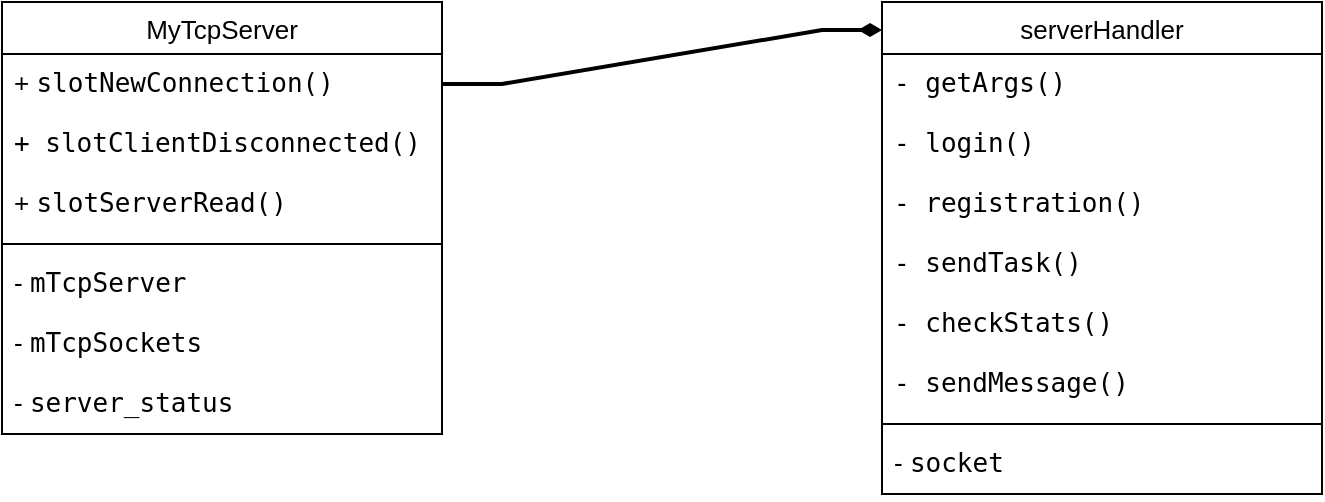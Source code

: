 <mxfile version="21.0.10" type="device"><diagram id="R2lEEEUBdFMjLlhIrx00" name="Page-1"><mxGraphModel dx="1434" dy="723" grid="1" gridSize="10" guides="1" tooltips="1" connect="1" arrows="1" fold="1" page="1" pageScale="1" pageWidth="850" pageHeight="1100" math="0" shadow="0" extFonts="Permanent Marker^https://fonts.googleapis.com/css?family=Permanent+Marker"><root><mxCell id="0"/><mxCell id="1" parent="0"/><mxCell id="iJbAMAgASp_CZlgE8-lU-3" value="MyTcpServer" style="swimlane;fontStyle=0;childLayout=stackLayout;horizontal=1;startSize=26;horizontalStack=0;resizeParent=1;resizeParentMax=0;resizeLast=0;collapsible=1;marginBottom=0;align=center;fontSize=13;fontFamily=Helvetica;" vertex="1" parent="1"><mxGeometry x="40" y="40" width="220" height="216" as="geometry"/></mxCell><mxCell id="iJbAMAgASp_CZlgE8-lU-4" value="+ &lt;code class=&quot;!whitespace-pre hljs language-scss&quot; style=&quot;font-size: 13px;&quot;&gt;slotNewConnection()&lt;/code&gt;" style="text;strokeColor=none;fillColor=none;spacingLeft=4;spacingRight=4;overflow=hidden;rotatable=0;points=[[0,0.5],[1,0.5]];portConstraint=eastwest;fontSize=13;whiteSpace=wrap;html=1;fontFamily=Helvetica;" vertex="1" parent="iJbAMAgASp_CZlgE8-lU-3"><mxGeometry y="26" width="220" height="30" as="geometry"/></mxCell><mxCell id="iJbAMAgASp_CZlgE8-lU-5" value="&lt;code style=&quot;font-size: 13px;&quot;&gt;+ &lt;/code&gt;&lt;code class=&quot;!whitespace-pre hljs language-scss&quot; style=&quot;font-size: 13px;&quot;&gt;slotClientDisconnected()&lt;/code&gt;" style="text;strokeColor=none;fillColor=none;spacingLeft=4;spacingRight=4;overflow=hidden;rotatable=0;points=[[0,0.5],[1,0.5]];portConstraint=eastwest;fontSize=13;whiteSpace=wrap;html=1;fontFamily=Helvetica;" vertex="1" parent="iJbAMAgASp_CZlgE8-lU-3"><mxGeometry y="56" width="220" height="30" as="geometry"/></mxCell><mxCell id="iJbAMAgASp_CZlgE8-lU-6" value="+ &lt;code class=&quot;!whitespace-pre hljs language-scss&quot; style=&quot;font-size: 13px;&quot;&gt;slotServerRead()&lt;/code&gt;" style="text;strokeColor=none;fillColor=none;spacingLeft=4;spacingRight=4;overflow=hidden;rotatable=0;points=[[0,0.5],[1,0.5]];portConstraint=eastwest;fontSize=13;whiteSpace=wrap;html=1;fontFamily=Helvetica;" vertex="1" parent="iJbAMAgASp_CZlgE8-lU-3"><mxGeometry y="86" width="220" height="30" as="geometry"/></mxCell><mxCell id="iJbAMAgASp_CZlgE8-lU-11" value="" style="line;strokeWidth=1;rotatable=0;dashed=0;labelPosition=right;align=left;verticalAlign=middle;spacingTop=0;spacingLeft=6;points=[];portConstraint=eastwest;fontFamily=Helvetica;fontSize=13;" vertex="1" parent="iJbAMAgASp_CZlgE8-lU-3"><mxGeometry y="116" width="220" height="10" as="geometry"/></mxCell><mxCell id="iJbAMAgASp_CZlgE8-lU-12" value="- &lt;code class=&quot;!whitespace-pre hljs language-scss&quot; style=&quot;font-size: 13px;&quot;&gt;mTcpServer&lt;/code&gt;" style="text;strokeColor=none;fillColor=none;spacingLeft=4;spacingRight=4;overflow=hidden;rotatable=0;points=[[0,0.5],[1,0.5]];portConstraint=eastwest;fontSize=13;whiteSpace=wrap;html=1;fontFamily=Helvetica;" vertex="1" parent="iJbAMAgASp_CZlgE8-lU-3"><mxGeometry y="126" width="220" height="30" as="geometry"/></mxCell><mxCell id="iJbAMAgASp_CZlgE8-lU-13" value="- &lt;code class=&quot;!whitespace-pre hljs language-scss&quot; style=&quot;font-size: 13px;&quot;&gt;mTcpSockets&lt;/code&gt;" style="text;strokeColor=none;fillColor=none;spacingLeft=4;spacingRight=4;overflow=hidden;rotatable=0;points=[[0,0.5],[1,0.5]];portConstraint=eastwest;fontSize=13;whiteSpace=wrap;html=1;fontFamily=Helvetica;" vertex="1" parent="iJbAMAgASp_CZlgE8-lU-3"><mxGeometry y="156" width="220" height="30" as="geometry"/></mxCell><mxCell id="iJbAMAgASp_CZlgE8-lU-14" value="- &lt;code style=&quot;font-size: 13px;&quot;&gt;server_status&lt;/code&gt;" style="text;strokeColor=none;fillColor=none;spacingLeft=4;spacingRight=4;overflow=hidden;rotatable=0;points=[[0,0.5],[1,0.5]];portConstraint=eastwest;fontSize=13;whiteSpace=wrap;html=1;fontFamily=Helvetica;" vertex="1" parent="iJbAMAgASp_CZlgE8-lU-3"><mxGeometry y="186" width="220" height="30" as="geometry"/></mxCell><mxCell id="iJbAMAgASp_CZlgE8-lU-15" value="serverHandler" style="swimlane;fontStyle=0;childLayout=stackLayout;horizontal=1;startSize=26;horizontalStack=0;resizeParent=1;resizeParentMax=0;resizeLast=0;collapsible=1;marginBottom=0;align=center;fontSize=13;fontFamily=Helvetica;" vertex="1" parent="1"><mxGeometry x="480" y="40" width="220" height="246" as="geometry"/></mxCell><mxCell id="iJbAMAgASp_CZlgE8-lU-23" value="&lt;font face=&quot;Verdana&quot;&gt;&lt;code&gt;- getArgs()&lt;br&gt;&lt;/code&gt;&lt;/font&gt;" style="text;strokeColor=none;fillColor=none;spacingLeft=4;spacingRight=4;overflow=hidden;rotatable=0;points=[[0,0.5],[1,0.5]];portConstraint=eastwest;fontSize=13;whiteSpace=wrap;html=1;fontFamily=Helvetica;" vertex="1" parent="iJbAMAgASp_CZlgE8-lU-15"><mxGeometry y="26" width="220" height="30" as="geometry"/></mxCell><mxCell id="iJbAMAgASp_CZlgE8-lU-17" value="&lt;font face=&quot;Verdana&quot;&gt;&lt;code&gt;- login()&lt;br&gt;&lt;/code&gt;&lt;/font&gt;" style="text;strokeColor=none;fillColor=none;spacingLeft=4;spacingRight=4;overflow=hidden;rotatable=0;points=[[0,0.5],[1,0.5]];portConstraint=eastwest;fontSize=13;whiteSpace=wrap;html=1;fontFamily=Helvetica;" vertex="1" parent="iJbAMAgASp_CZlgE8-lU-15"><mxGeometry y="56" width="220" height="30" as="geometry"/></mxCell><mxCell id="iJbAMAgASp_CZlgE8-lU-24" value="&lt;font face=&quot;Verdana&quot;&gt;&lt;code&gt;- registration()&lt;br&gt;&lt;/code&gt;&lt;/font&gt;" style="text;strokeColor=none;fillColor=none;spacingLeft=4;spacingRight=4;overflow=hidden;rotatable=0;points=[[0,0.5],[1,0.5]];portConstraint=eastwest;fontSize=13;whiteSpace=wrap;html=1;fontFamily=Helvetica;" vertex="1" parent="iJbAMAgASp_CZlgE8-lU-15"><mxGeometry y="86" width="220" height="30" as="geometry"/></mxCell><mxCell id="iJbAMAgASp_CZlgE8-lU-25" value="&lt;font face=&quot;Verdana&quot;&gt;&lt;code&gt;- sendTask()&lt;br&gt;&lt;/code&gt;&lt;/font&gt;" style="text;strokeColor=none;fillColor=none;spacingLeft=4;spacingRight=4;overflow=hidden;rotatable=0;points=[[0,0.5],[1,0.5]];portConstraint=eastwest;fontSize=13;whiteSpace=wrap;html=1;fontFamily=Helvetica;" vertex="1" parent="iJbAMAgASp_CZlgE8-lU-15"><mxGeometry y="116" width="220" height="30" as="geometry"/></mxCell><mxCell id="iJbAMAgASp_CZlgE8-lU-26" value="&lt;font face=&quot;Verdana&quot;&gt;&lt;code&gt;- checkStats()&lt;br&gt;&lt;/code&gt;&lt;/font&gt;" style="text;strokeColor=none;fillColor=none;spacingLeft=4;spacingRight=4;overflow=hidden;rotatable=0;points=[[0,0.5],[1,0.5]];portConstraint=eastwest;fontSize=13;whiteSpace=wrap;html=1;fontFamily=Helvetica;" vertex="1" parent="iJbAMAgASp_CZlgE8-lU-15"><mxGeometry y="146" width="220" height="30" as="geometry"/></mxCell><mxCell id="iJbAMAgASp_CZlgE8-lU-27" value="&lt;font face=&quot;Verdana&quot;&gt;&lt;code&gt;- sendMessage()&lt;br&gt;&lt;/code&gt;&lt;/font&gt;" style="text;strokeColor=none;fillColor=none;spacingLeft=4;spacingRight=4;overflow=hidden;rotatable=0;points=[[0,0.5],[1,0.5]];portConstraint=eastwest;fontSize=13;whiteSpace=wrap;html=1;fontFamily=Helvetica;" vertex="1" parent="iJbAMAgASp_CZlgE8-lU-15"><mxGeometry y="176" width="220" height="30" as="geometry"/></mxCell><mxCell id="iJbAMAgASp_CZlgE8-lU-19" value="" style="line;strokeWidth=1;rotatable=0;dashed=0;labelPosition=right;align=left;verticalAlign=middle;spacingTop=0;spacingLeft=6;points=[];portConstraint=eastwest;fontFamily=Helvetica;fontSize=13;" vertex="1" parent="iJbAMAgASp_CZlgE8-lU-15"><mxGeometry y="206" width="220" height="10" as="geometry"/></mxCell><mxCell id="iJbAMAgASp_CZlgE8-lU-20" value="- &lt;code style=&quot;font-size: 13px;&quot;&gt;socket&lt;/code&gt;" style="text;strokeColor=none;fillColor=none;spacingLeft=4;spacingRight=4;overflow=hidden;rotatable=0;points=[[0,0.5],[1,0.5]];portConstraint=eastwest;fontSize=13;whiteSpace=wrap;html=1;fontFamily=Helvetica;" vertex="1" parent="iJbAMAgASp_CZlgE8-lU-15"><mxGeometry y="216" width="220" height="30" as="geometry"/></mxCell><mxCell id="iJbAMAgASp_CZlgE8-lU-28" value="" style="edgeStyle=entityRelationEdgeStyle;fontSize=12;html=1;endArrow=diamondThin;rounded=0;exitX=1;exitY=0.5;exitDx=0;exitDy=0;entryX=0;entryY=0.057;entryDx=0;entryDy=0;entryPerimeter=0;endFill=1;strokeWidth=2;" edge="1" parent="1" source="iJbAMAgASp_CZlgE8-lU-4" target="iJbAMAgASp_CZlgE8-lU-15"><mxGeometry width="100" height="100" relative="1" as="geometry"><mxPoint x="300" y="360" as="sourcePoint"/><mxPoint x="400" y="260" as="targetPoint"/></mxGeometry></mxCell></root></mxGraphModel></diagram></mxfile>